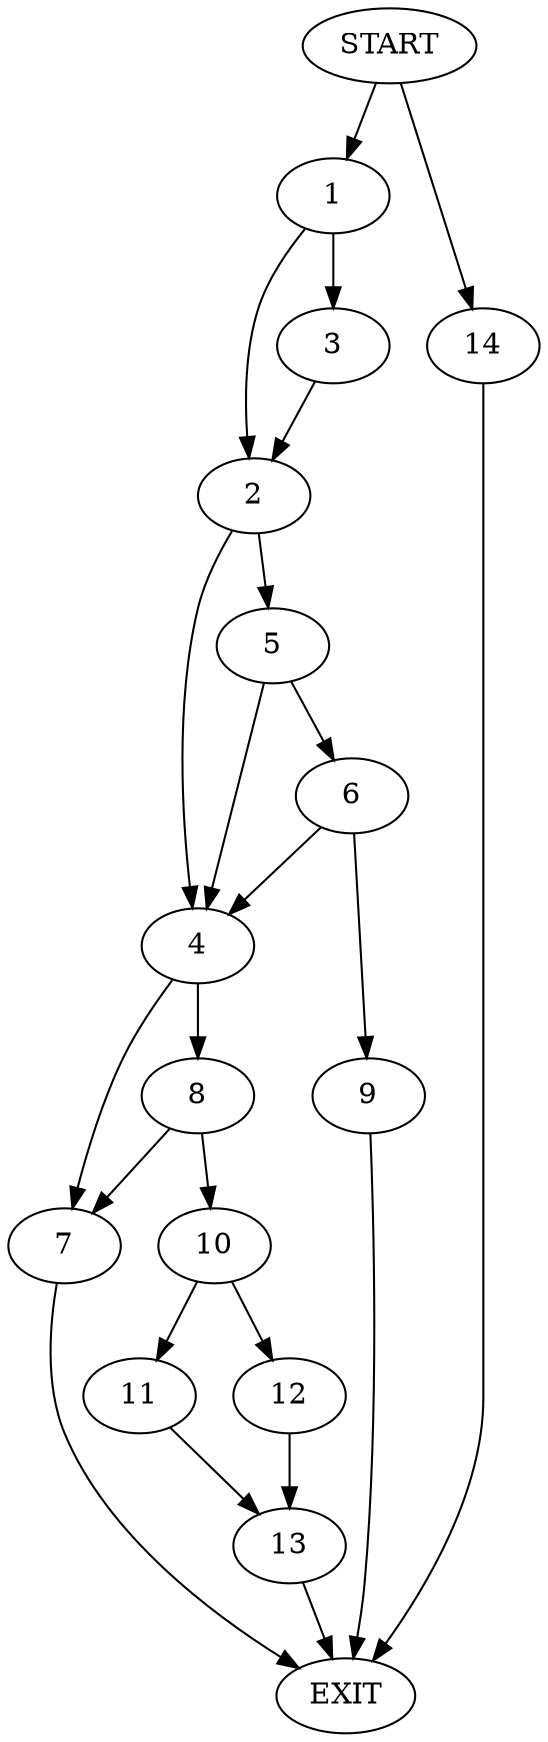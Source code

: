 digraph {
0 [label="START"]
15 [label="EXIT"]
0 -> 1
1 -> 2
1 -> 3
3 -> 2
2 -> 4
2 -> 5
5 -> 6
5 -> 4
4 -> 7
4 -> 8
6 -> 4
6 -> 9
9 -> 15
7 -> 15
8 -> 7
8 -> 10
10 -> 11
10 -> 12
12 -> 13
11 -> 13
13 -> 15
0 -> 14
14 -> 15
}

